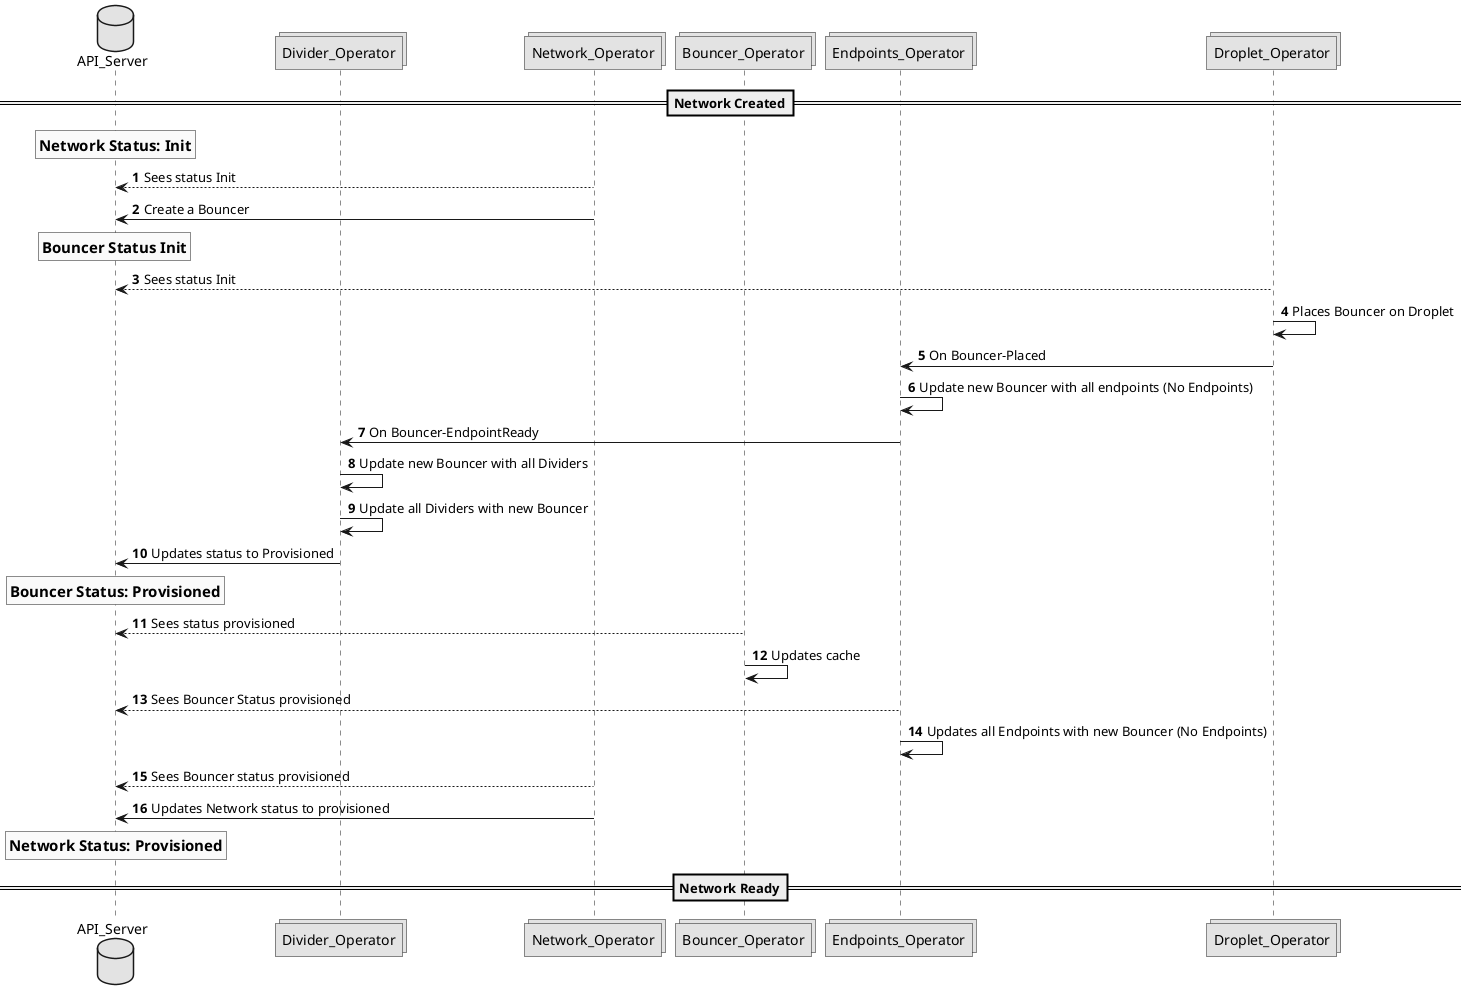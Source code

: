 @startuml

skinparam monochrome true
autonumber

database API_Server
collections Divider_Operator
collections Network_Operator
collections Bouncer_Operator
collections Endpoints_Operator
collections Droplet_Operator

==Network Created==
rnote over API_Server: ==Network Status: Init
Network_Operator --> API_Server: Sees status Init
Network_Operator -> API_Server: Create a Bouncer
rnote over API_Server: ==Bouncer Status Init
Droplet_Operator --> API_Server: Sees status Init
Droplet_Operator -> Droplet_Operator: Places Bouncer on Droplet

Droplet_Operator -> Endpoints_Operator: On Bouncer-Placed
Endpoints_Operator -> Endpoints_Operator: Update new Bouncer with all endpoints (No Endpoints)
Endpoints_Operator -> Divider_Operator: On Bouncer-EndpointReady
Divider_Operator -> Divider_Operator: Update new Bouncer with all Dividers
Divider_Operator -> Divider_Operator: Update all Dividers with new Bouncer
Divider_Operator -> API_Server: Updates status to Provisioned
rnote over API_Server: == Bouncer Status: Provisioned

Bouncer_Operator --> API_Server: Sees status provisioned
Bouncer_Operator -> Bouncer_Operator: Updates cache
Endpoints_Operator --> API_Server: Sees Bouncer Status provisioned
Endpoints_Operator -> Endpoints_Operator: Updates all Endpoints with new Bouncer (No Endpoints)
Network_Operator --> API_Server: Sees Bouncer status provisioned
Network_Operator -> API_Server: Updates Network status to provisioned
rnote over API_Server: == Network Status: Provisioned
==Network Ready==
@enduml
